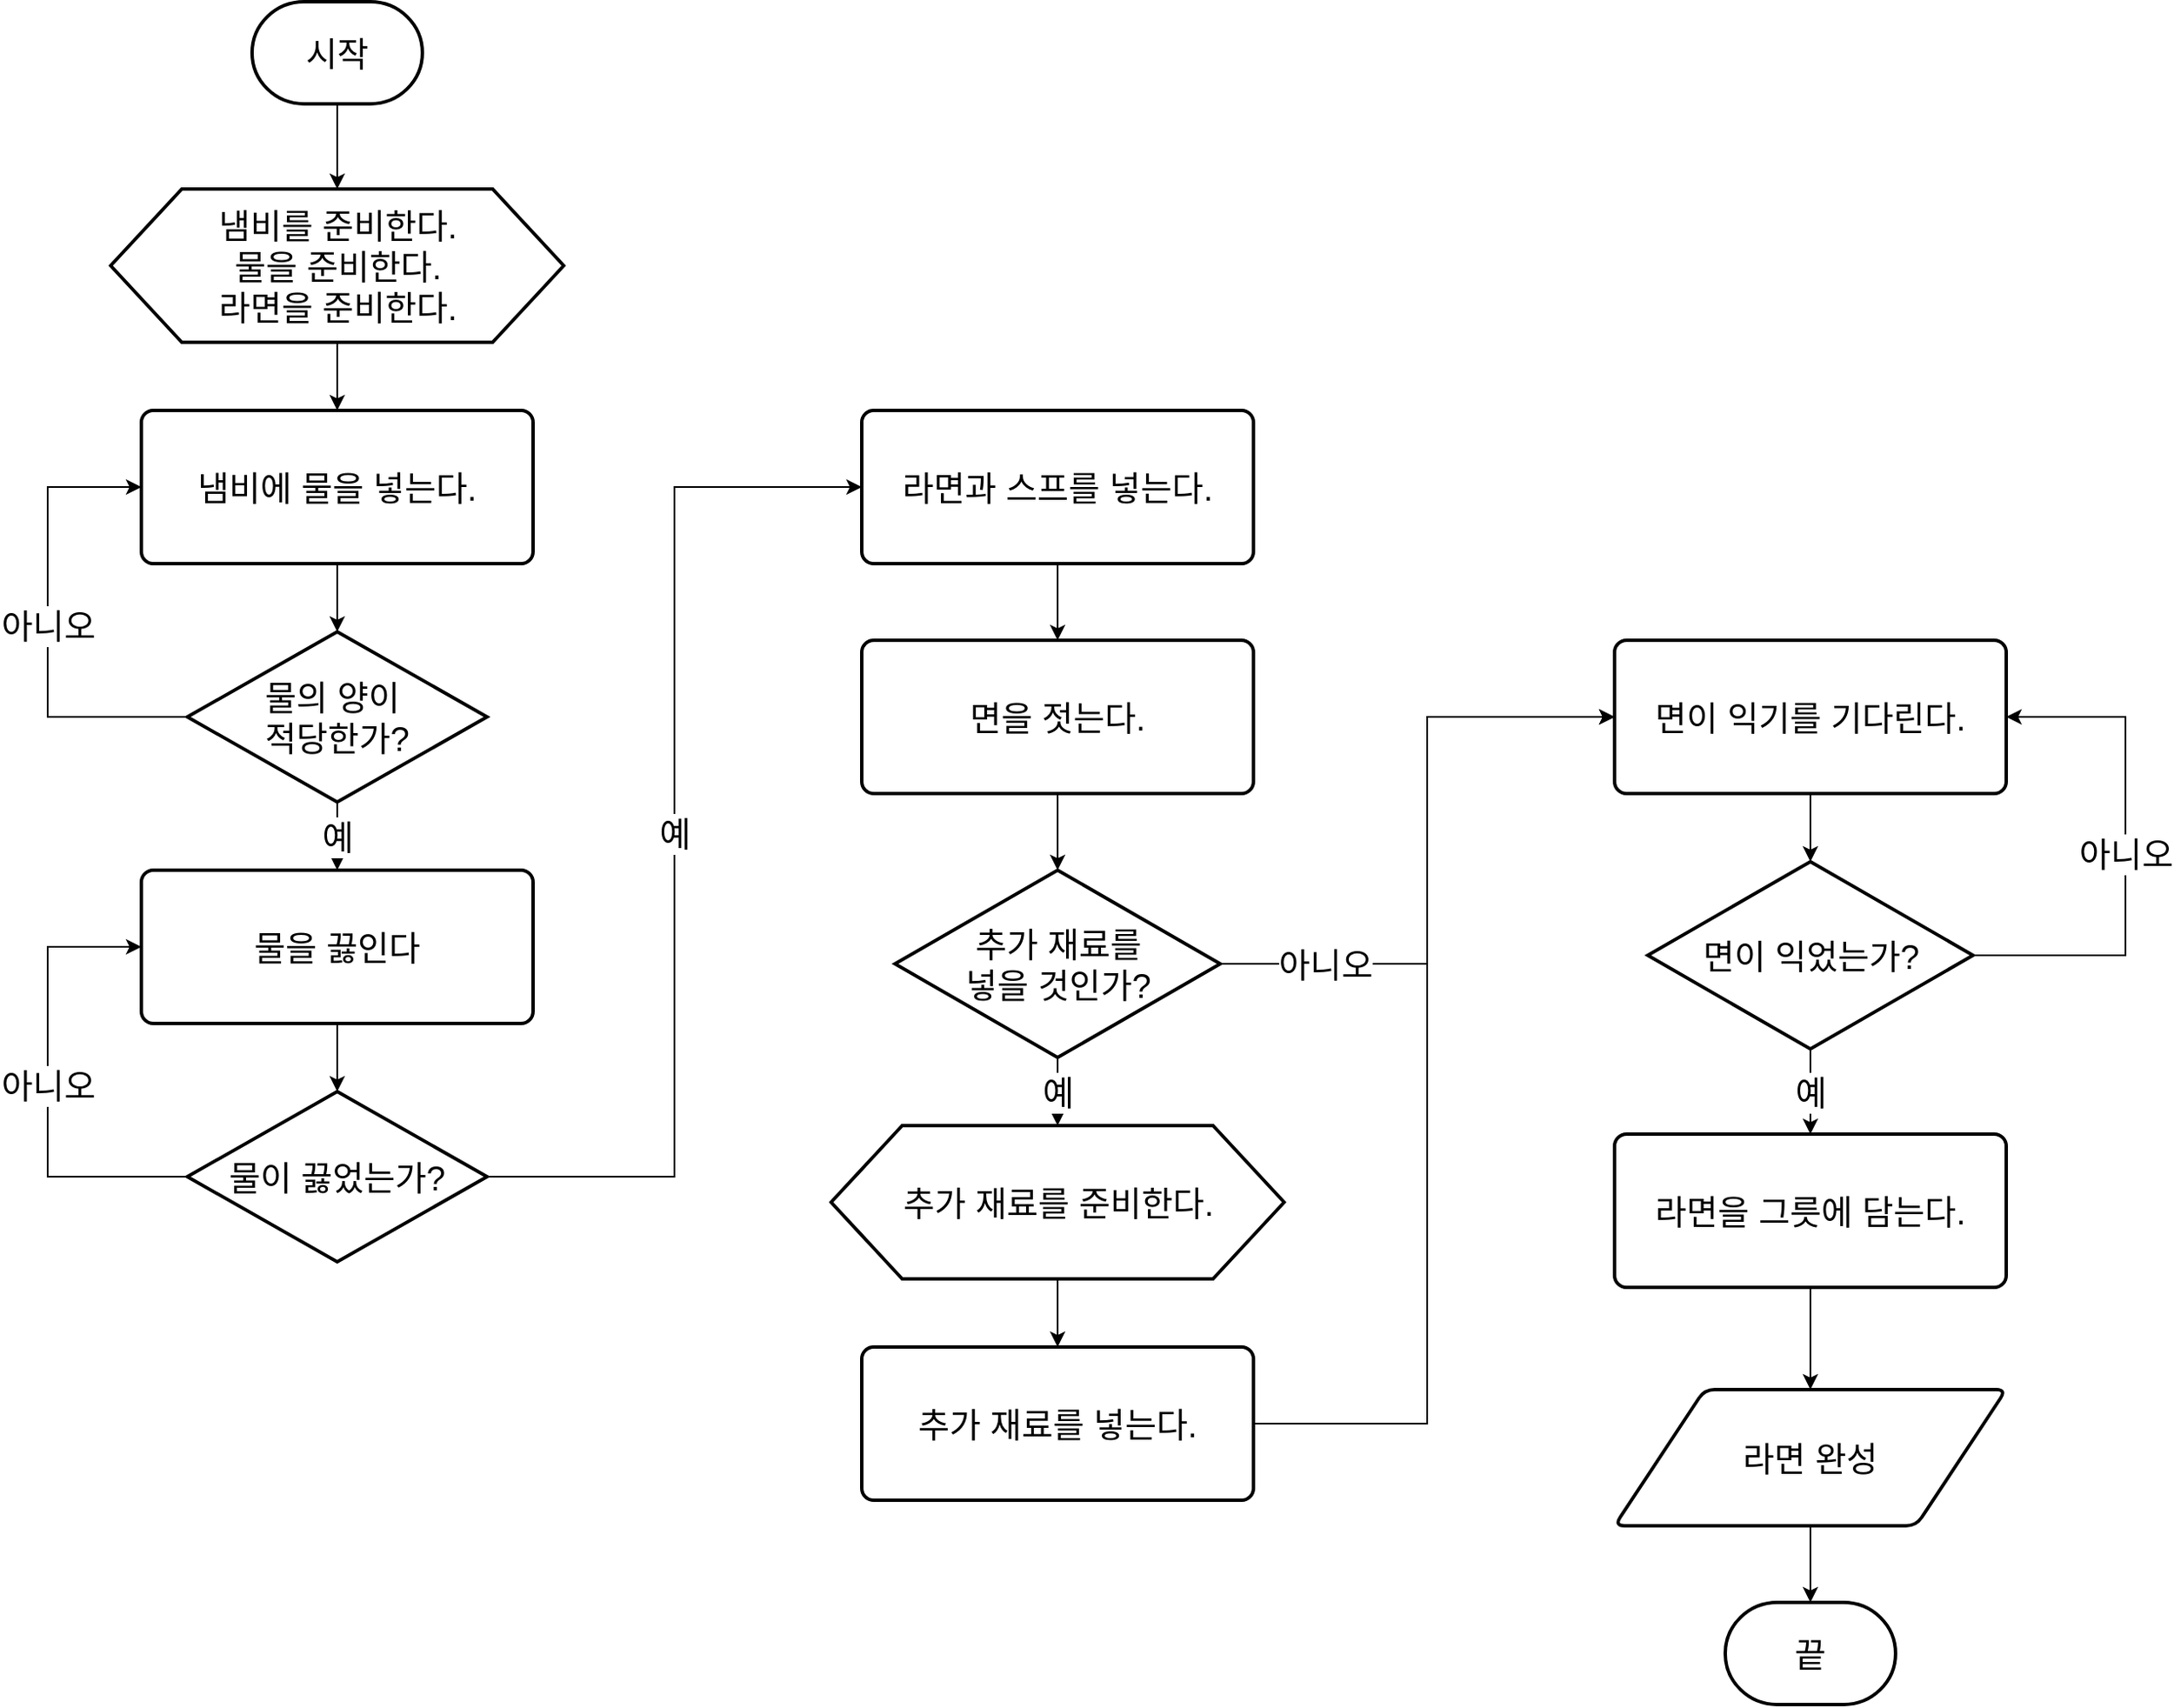 <mxfile version="24.9.1">
  <diagram id="C5RBs43oDa-KdzZeNtuy" name="Page-1">
    <mxGraphModel dx="641" dy="845" grid="1" gridSize="10" guides="1" tooltips="1" connect="1" arrows="1" fold="1" page="1" pageScale="1" pageWidth="827" pageHeight="1169" math="0" shadow="0">
      <root>
        <mxCell id="WIyWlLk6GJQsqaUBKTNV-0" />
        <mxCell id="WIyWlLk6GJQsqaUBKTNV-1" parent="WIyWlLk6GJQsqaUBKTNV-0" />
        <mxCell id="N5DchHFG2UHB0SAdNm-a-20" value="" style="edgeStyle=orthogonalEdgeStyle;rounded=0;orthogonalLoop=1;jettySize=auto;html=1;" edge="1" parent="WIyWlLk6GJQsqaUBKTNV-1" source="N5DchHFG2UHB0SAdNm-a-1" target="N5DchHFG2UHB0SAdNm-a-2">
          <mxGeometry relative="1" as="geometry" />
        </mxCell>
        <mxCell id="N5DchHFG2UHB0SAdNm-a-1" value="시작" style="strokeWidth=2;html=1;shape=mxgraph.flowchart.terminator;whiteSpace=wrap;fontSize=20;" vertex="1" parent="WIyWlLk6GJQsqaUBKTNV-1">
          <mxGeometry x="350" y="40" width="100" height="60" as="geometry" />
        </mxCell>
        <mxCell id="N5DchHFG2UHB0SAdNm-a-21" value="" style="edgeStyle=orthogonalEdgeStyle;rounded=0;orthogonalLoop=1;jettySize=auto;html=1;" edge="1" parent="WIyWlLk6GJQsqaUBKTNV-1" source="N5DchHFG2UHB0SAdNm-a-2" target="N5DchHFG2UHB0SAdNm-a-3">
          <mxGeometry relative="1" as="geometry" />
        </mxCell>
        <mxCell id="N5DchHFG2UHB0SAdNm-a-2" value="냄비를 준비한다.&lt;div&gt;물을 준비한다.&lt;/div&gt;&lt;div&gt;라면을 준비한다.&lt;/div&gt;" style="verticalLabelPosition=middle;verticalAlign=middle;html=1;shape=hexagon;perimeter=hexagonPerimeter2;arcSize=6;size=0.157;labelPosition=center;align=center;fontSize=20;strokeWidth=2;" vertex="1" parent="WIyWlLk6GJQsqaUBKTNV-1">
          <mxGeometry x="267" y="150" width="266" height="90" as="geometry" />
        </mxCell>
        <mxCell id="N5DchHFG2UHB0SAdNm-a-22" value="" style="edgeStyle=orthogonalEdgeStyle;rounded=0;orthogonalLoop=1;jettySize=auto;html=1;" edge="1" parent="WIyWlLk6GJQsqaUBKTNV-1" source="N5DchHFG2UHB0SAdNm-a-3" target="N5DchHFG2UHB0SAdNm-a-4">
          <mxGeometry relative="1" as="geometry" />
        </mxCell>
        <mxCell id="N5DchHFG2UHB0SAdNm-a-3" value="냄비에 물을 넣는다." style="rounded=1;whiteSpace=wrap;html=1;absoluteArcSize=1;arcSize=14;strokeWidth=2;fontSize=20;" vertex="1" parent="WIyWlLk6GJQsqaUBKTNV-1">
          <mxGeometry x="285" y="280" width="230" height="90" as="geometry" />
        </mxCell>
        <mxCell id="N5DchHFG2UHB0SAdNm-a-23" value="&lt;font&gt;예&lt;/font&gt;" style="edgeStyle=orthogonalEdgeStyle;rounded=0;orthogonalLoop=1;jettySize=auto;html=1;fontSize=20;" edge="1" parent="WIyWlLk6GJQsqaUBKTNV-1" source="N5DchHFG2UHB0SAdNm-a-4" target="N5DchHFG2UHB0SAdNm-a-5">
          <mxGeometry relative="1" as="geometry" />
        </mxCell>
        <mxCell id="N5DchHFG2UHB0SAdNm-a-27" value="아니오" style="edgeStyle=orthogonalEdgeStyle;rounded=0;orthogonalLoop=1;jettySize=auto;html=1;exitX=0;exitY=0.5;exitDx=0;exitDy=0;exitPerimeter=0;entryX=0;entryY=0.5;entryDx=0;entryDy=0;fontSize=20;" edge="1" parent="WIyWlLk6GJQsqaUBKTNV-1" source="N5DchHFG2UHB0SAdNm-a-4" target="N5DchHFG2UHB0SAdNm-a-3">
          <mxGeometry relative="1" as="geometry">
            <Array as="points">
              <mxPoint x="230" y="460" />
              <mxPoint x="230" y="325" />
            </Array>
          </mxGeometry>
        </mxCell>
        <mxCell id="N5DchHFG2UHB0SAdNm-a-4" value="물의 양이&amp;nbsp;&lt;div&gt;적당한가?&lt;/div&gt;" style="strokeWidth=2;html=1;shape=mxgraph.flowchart.decision;whiteSpace=wrap;fontSize=20;" vertex="1" parent="WIyWlLk6GJQsqaUBKTNV-1">
          <mxGeometry x="312" y="410" width="176" height="100" as="geometry" />
        </mxCell>
        <mxCell id="N5DchHFG2UHB0SAdNm-a-24" value="" style="edgeStyle=orthogonalEdgeStyle;rounded=0;orthogonalLoop=1;jettySize=auto;html=1;fontSize=20;" edge="1" parent="WIyWlLk6GJQsqaUBKTNV-1" source="N5DchHFG2UHB0SAdNm-a-5" target="N5DchHFG2UHB0SAdNm-a-6">
          <mxGeometry relative="1" as="geometry" />
        </mxCell>
        <mxCell id="N5DchHFG2UHB0SAdNm-a-5" value="물을 끓인다" style="rounded=1;whiteSpace=wrap;html=1;absoluteArcSize=1;arcSize=14;strokeWidth=2;fontSize=20;" vertex="1" parent="WIyWlLk6GJQsqaUBKTNV-1">
          <mxGeometry x="285" y="550" width="230" height="90" as="geometry" />
        </mxCell>
        <mxCell id="N5DchHFG2UHB0SAdNm-a-25" value="예" style="edgeStyle=orthogonalEdgeStyle;rounded=0;orthogonalLoop=1;jettySize=auto;html=1;exitX=1;exitY=0.5;exitDx=0;exitDy=0;exitPerimeter=0;entryX=0;entryY=0.5;entryDx=0;entryDy=0;fontSize=20;" edge="1" parent="WIyWlLk6GJQsqaUBKTNV-1" source="N5DchHFG2UHB0SAdNm-a-6" target="N5DchHFG2UHB0SAdNm-a-7">
          <mxGeometry relative="1" as="geometry" />
        </mxCell>
        <mxCell id="N5DchHFG2UHB0SAdNm-a-26" value="아니오" style="edgeStyle=orthogonalEdgeStyle;rounded=0;orthogonalLoop=1;jettySize=auto;html=1;exitX=0;exitY=0.5;exitDx=0;exitDy=0;exitPerimeter=0;entryX=0;entryY=0.5;entryDx=0;entryDy=0;fontSize=20;" edge="1" parent="WIyWlLk6GJQsqaUBKTNV-1" source="N5DchHFG2UHB0SAdNm-a-6" target="N5DchHFG2UHB0SAdNm-a-5">
          <mxGeometry relative="1" as="geometry">
            <Array as="points">
              <mxPoint x="230" y="730" />
              <mxPoint x="230" y="595" />
            </Array>
          </mxGeometry>
        </mxCell>
        <mxCell id="N5DchHFG2UHB0SAdNm-a-6" value="물이 끓었는가?" style="strokeWidth=2;html=1;shape=mxgraph.flowchart.decision;whiteSpace=wrap;fontSize=20;" vertex="1" parent="WIyWlLk6GJQsqaUBKTNV-1">
          <mxGeometry x="312" y="680" width="176" height="100" as="geometry" />
        </mxCell>
        <mxCell id="N5DchHFG2UHB0SAdNm-a-28" value="" style="edgeStyle=orthogonalEdgeStyle;rounded=0;orthogonalLoop=1;jettySize=auto;html=1;" edge="1" parent="WIyWlLk6GJQsqaUBKTNV-1" source="N5DchHFG2UHB0SAdNm-a-7" target="N5DchHFG2UHB0SAdNm-a-8">
          <mxGeometry relative="1" as="geometry" />
        </mxCell>
        <mxCell id="N5DchHFG2UHB0SAdNm-a-7" value="라면과 스프를 넣는다." style="rounded=1;whiteSpace=wrap;html=1;absoluteArcSize=1;arcSize=14;strokeWidth=2;fontSize=20;" vertex="1" parent="WIyWlLk6GJQsqaUBKTNV-1">
          <mxGeometry x="708" y="280" width="230" height="90" as="geometry" />
        </mxCell>
        <mxCell id="N5DchHFG2UHB0SAdNm-a-29" value="" style="edgeStyle=orthogonalEdgeStyle;rounded=0;orthogonalLoop=1;jettySize=auto;html=1;" edge="1" parent="WIyWlLk6GJQsqaUBKTNV-1" source="N5DchHFG2UHB0SAdNm-a-8" target="N5DchHFG2UHB0SAdNm-a-9">
          <mxGeometry relative="1" as="geometry" />
        </mxCell>
        <mxCell id="N5DchHFG2UHB0SAdNm-a-8" value="면을 젓는다." style="rounded=1;whiteSpace=wrap;html=1;absoluteArcSize=1;arcSize=14;strokeWidth=2;fontSize=20;" vertex="1" parent="WIyWlLk6GJQsqaUBKTNV-1">
          <mxGeometry x="708" y="415" width="230" height="90" as="geometry" />
        </mxCell>
        <mxCell id="N5DchHFG2UHB0SAdNm-a-30" value="예" style="edgeStyle=orthogonalEdgeStyle;rounded=0;orthogonalLoop=1;jettySize=auto;html=1;fontSize=20;" edge="1" parent="WIyWlLk6GJQsqaUBKTNV-1" source="N5DchHFG2UHB0SAdNm-a-9" target="N5DchHFG2UHB0SAdNm-a-14">
          <mxGeometry relative="1" as="geometry" />
        </mxCell>
        <mxCell id="N5DchHFG2UHB0SAdNm-a-32" value="아니오" style="edgeStyle=orthogonalEdgeStyle;rounded=0;orthogonalLoop=1;jettySize=auto;html=1;exitX=1;exitY=0.5;exitDx=0;exitDy=0;exitPerimeter=0;entryX=0;entryY=0.5;entryDx=0;entryDy=0;fontSize=20;" edge="1" parent="WIyWlLk6GJQsqaUBKTNV-1" source="N5DchHFG2UHB0SAdNm-a-9" target="N5DchHFG2UHB0SAdNm-a-16">
          <mxGeometry x="-0.673" relative="1" as="geometry">
            <Array as="points">
              <mxPoint x="1040" y="605" />
              <mxPoint x="1040" y="460" />
            </Array>
            <mxPoint as="offset" />
          </mxGeometry>
        </mxCell>
        <mxCell id="N5DchHFG2UHB0SAdNm-a-9" value="추가 재료를&lt;div&gt;넣을 것인가?&lt;/div&gt;" style="strokeWidth=2;html=1;shape=mxgraph.flowchart.decision;whiteSpace=wrap;fontSize=20;" vertex="1" parent="WIyWlLk6GJQsqaUBKTNV-1">
          <mxGeometry x="727.5" y="550" width="191" height="110" as="geometry" />
        </mxCell>
        <mxCell id="N5DchHFG2UHB0SAdNm-a-33" style="edgeStyle=orthogonalEdgeStyle;rounded=0;orthogonalLoop=1;jettySize=auto;html=1;exitX=1;exitY=0.5;exitDx=0;exitDy=0;entryX=0;entryY=0.5;entryDx=0;entryDy=0;" edge="1" parent="WIyWlLk6GJQsqaUBKTNV-1" source="N5DchHFG2UHB0SAdNm-a-10" target="N5DchHFG2UHB0SAdNm-a-16">
          <mxGeometry relative="1" as="geometry">
            <Array as="points">
              <mxPoint x="1040" y="875" />
              <mxPoint x="1040" y="460" />
            </Array>
          </mxGeometry>
        </mxCell>
        <mxCell id="N5DchHFG2UHB0SAdNm-a-10" value="추가 재료를 넣는다." style="rounded=1;whiteSpace=wrap;html=1;absoluteArcSize=1;arcSize=14;strokeWidth=2;fontSize=20;" vertex="1" parent="WIyWlLk6GJQsqaUBKTNV-1">
          <mxGeometry x="708" y="830" width="230" height="90" as="geometry" />
        </mxCell>
        <mxCell id="N5DchHFG2UHB0SAdNm-a-31" value="" style="edgeStyle=orthogonalEdgeStyle;rounded=0;orthogonalLoop=1;jettySize=auto;html=1;" edge="1" parent="WIyWlLk6GJQsqaUBKTNV-1" source="N5DchHFG2UHB0SAdNm-a-14" target="N5DchHFG2UHB0SAdNm-a-10">
          <mxGeometry relative="1" as="geometry" />
        </mxCell>
        <mxCell id="N5DchHFG2UHB0SAdNm-a-14" value="추가 재료를 준비한다." style="verticalLabelPosition=middle;verticalAlign=middle;html=1;shape=hexagon;perimeter=hexagonPerimeter2;arcSize=6;size=0.157;labelPosition=center;align=center;fontSize=20;strokeWidth=2;" vertex="1" parent="WIyWlLk6GJQsqaUBKTNV-1">
          <mxGeometry x="690" y="700" width="266" height="90" as="geometry" />
        </mxCell>
        <mxCell id="N5DchHFG2UHB0SAdNm-a-35" value="예" style="edgeStyle=orthogonalEdgeStyle;rounded=0;orthogonalLoop=1;jettySize=auto;html=1;fontSize=20;" edge="1" parent="WIyWlLk6GJQsqaUBKTNV-1" source="N5DchHFG2UHB0SAdNm-a-15" target="N5DchHFG2UHB0SAdNm-a-17">
          <mxGeometry relative="1" as="geometry" />
        </mxCell>
        <mxCell id="N5DchHFG2UHB0SAdNm-a-38" value="아니오" style="edgeStyle=orthogonalEdgeStyle;rounded=0;orthogonalLoop=1;jettySize=auto;html=1;exitX=1;exitY=0.5;exitDx=0;exitDy=0;exitPerimeter=0;entryX=1;entryY=0.5;entryDx=0;entryDy=0;fontSize=20;" edge="1" parent="WIyWlLk6GJQsqaUBKTNV-1" source="N5DchHFG2UHB0SAdNm-a-15" target="N5DchHFG2UHB0SAdNm-a-16">
          <mxGeometry relative="1" as="geometry">
            <Array as="points">
              <mxPoint x="1450" y="600" />
              <mxPoint x="1450" y="460" />
            </Array>
          </mxGeometry>
        </mxCell>
        <mxCell id="N5DchHFG2UHB0SAdNm-a-15" value="면이 익었는가?" style="strokeWidth=2;html=1;shape=mxgraph.flowchart.decision;whiteSpace=wrap;fontSize=20;" vertex="1" parent="WIyWlLk6GJQsqaUBKTNV-1">
          <mxGeometry x="1169.5" y="545" width="191" height="110" as="geometry" />
        </mxCell>
        <mxCell id="N5DchHFG2UHB0SAdNm-a-34" value="" style="edgeStyle=orthogonalEdgeStyle;rounded=0;orthogonalLoop=1;jettySize=auto;html=1;" edge="1" parent="WIyWlLk6GJQsqaUBKTNV-1" source="N5DchHFG2UHB0SAdNm-a-16" target="N5DchHFG2UHB0SAdNm-a-15">
          <mxGeometry relative="1" as="geometry" />
        </mxCell>
        <mxCell id="N5DchHFG2UHB0SAdNm-a-16" value="면이 익기를 기다린다." style="rounded=1;whiteSpace=wrap;html=1;absoluteArcSize=1;arcSize=14;strokeWidth=2;fontSize=20;" vertex="1" parent="WIyWlLk6GJQsqaUBKTNV-1">
          <mxGeometry x="1150" y="415" width="230" height="90" as="geometry" />
        </mxCell>
        <mxCell id="N5DchHFG2UHB0SAdNm-a-36" value="" style="edgeStyle=orthogonalEdgeStyle;rounded=0;orthogonalLoop=1;jettySize=auto;html=1;" edge="1" parent="WIyWlLk6GJQsqaUBKTNV-1" source="N5DchHFG2UHB0SAdNm-a-17" target="N5DchHFG2UHB0SAdNm-a-18">
          <mxGeometry relative="1" as="geometry" />
        </mxCell>
        <mxCell id="N5DchHFG2UHB0SAdNm-a-17" value="라면을 그릇에 담는다." style="rounded=1;whiteSpace=wrap;html=1;absoluteArcSize=1;arcSize=14;strokeWidth=2;fontSize=20;" vertex="1" parent="WIyWlLk6GJQsqaUBKTNV-1">
          <mxGeometry x="1150" y="705" width="230" height="90" as="geometry" />
        </mxCell>
        <mxCell id="N5DchHFG2UHB0SAdNm-a-37" value="" style="edgeStyle=orthogonalEdgeStyle;rounded=0;orthogonalLoop=1;jettySize=auto;html=1;" edge="1" parent="WIyWlLk6GJQsqaUBKTNV-1" source="N5DchHFG2UHB0SAdNm-a-18" target="N5DchHFG2UHB0SAdNm-a-19">
          <mxGeometry relative="1" as="geometry" />
        </mxCell>
        <mxCell id="N5DchHFG2UHB0SAdNm-a-18" value="라면 완성" style="shape=parallelogram;html=1;strokeWidth=2;perimeter=parallelogramPerimeter;whiteSpace=wrap;rounded=1;arcSize=12;size=0.23;fontSize=20;" vertex="1" parent="WIyWlLk6GJQsqaUBKTNV-1">
          <mxGeometry x="1150" y="855" width="230" height="80" as="geometry" />
        </mxCell>
        <mxCell id="N5DchHFG2UHB0SAdNm-a-19" value="끝" style="strokeWidth=2;html=1;shape=mxgraph.flowchart.terminator;whiteSpace=wrap;fontSize=20;" vertex="1" parent="WIyWlLk6GJQsqaUBKTNV-1">
          <mxGeometry x="1215" y="980" width="100" height="60" as="geometry" />
        </mxCell>
      </root>
    </mxGraphModel>
  </diagram>
</mxfile>
